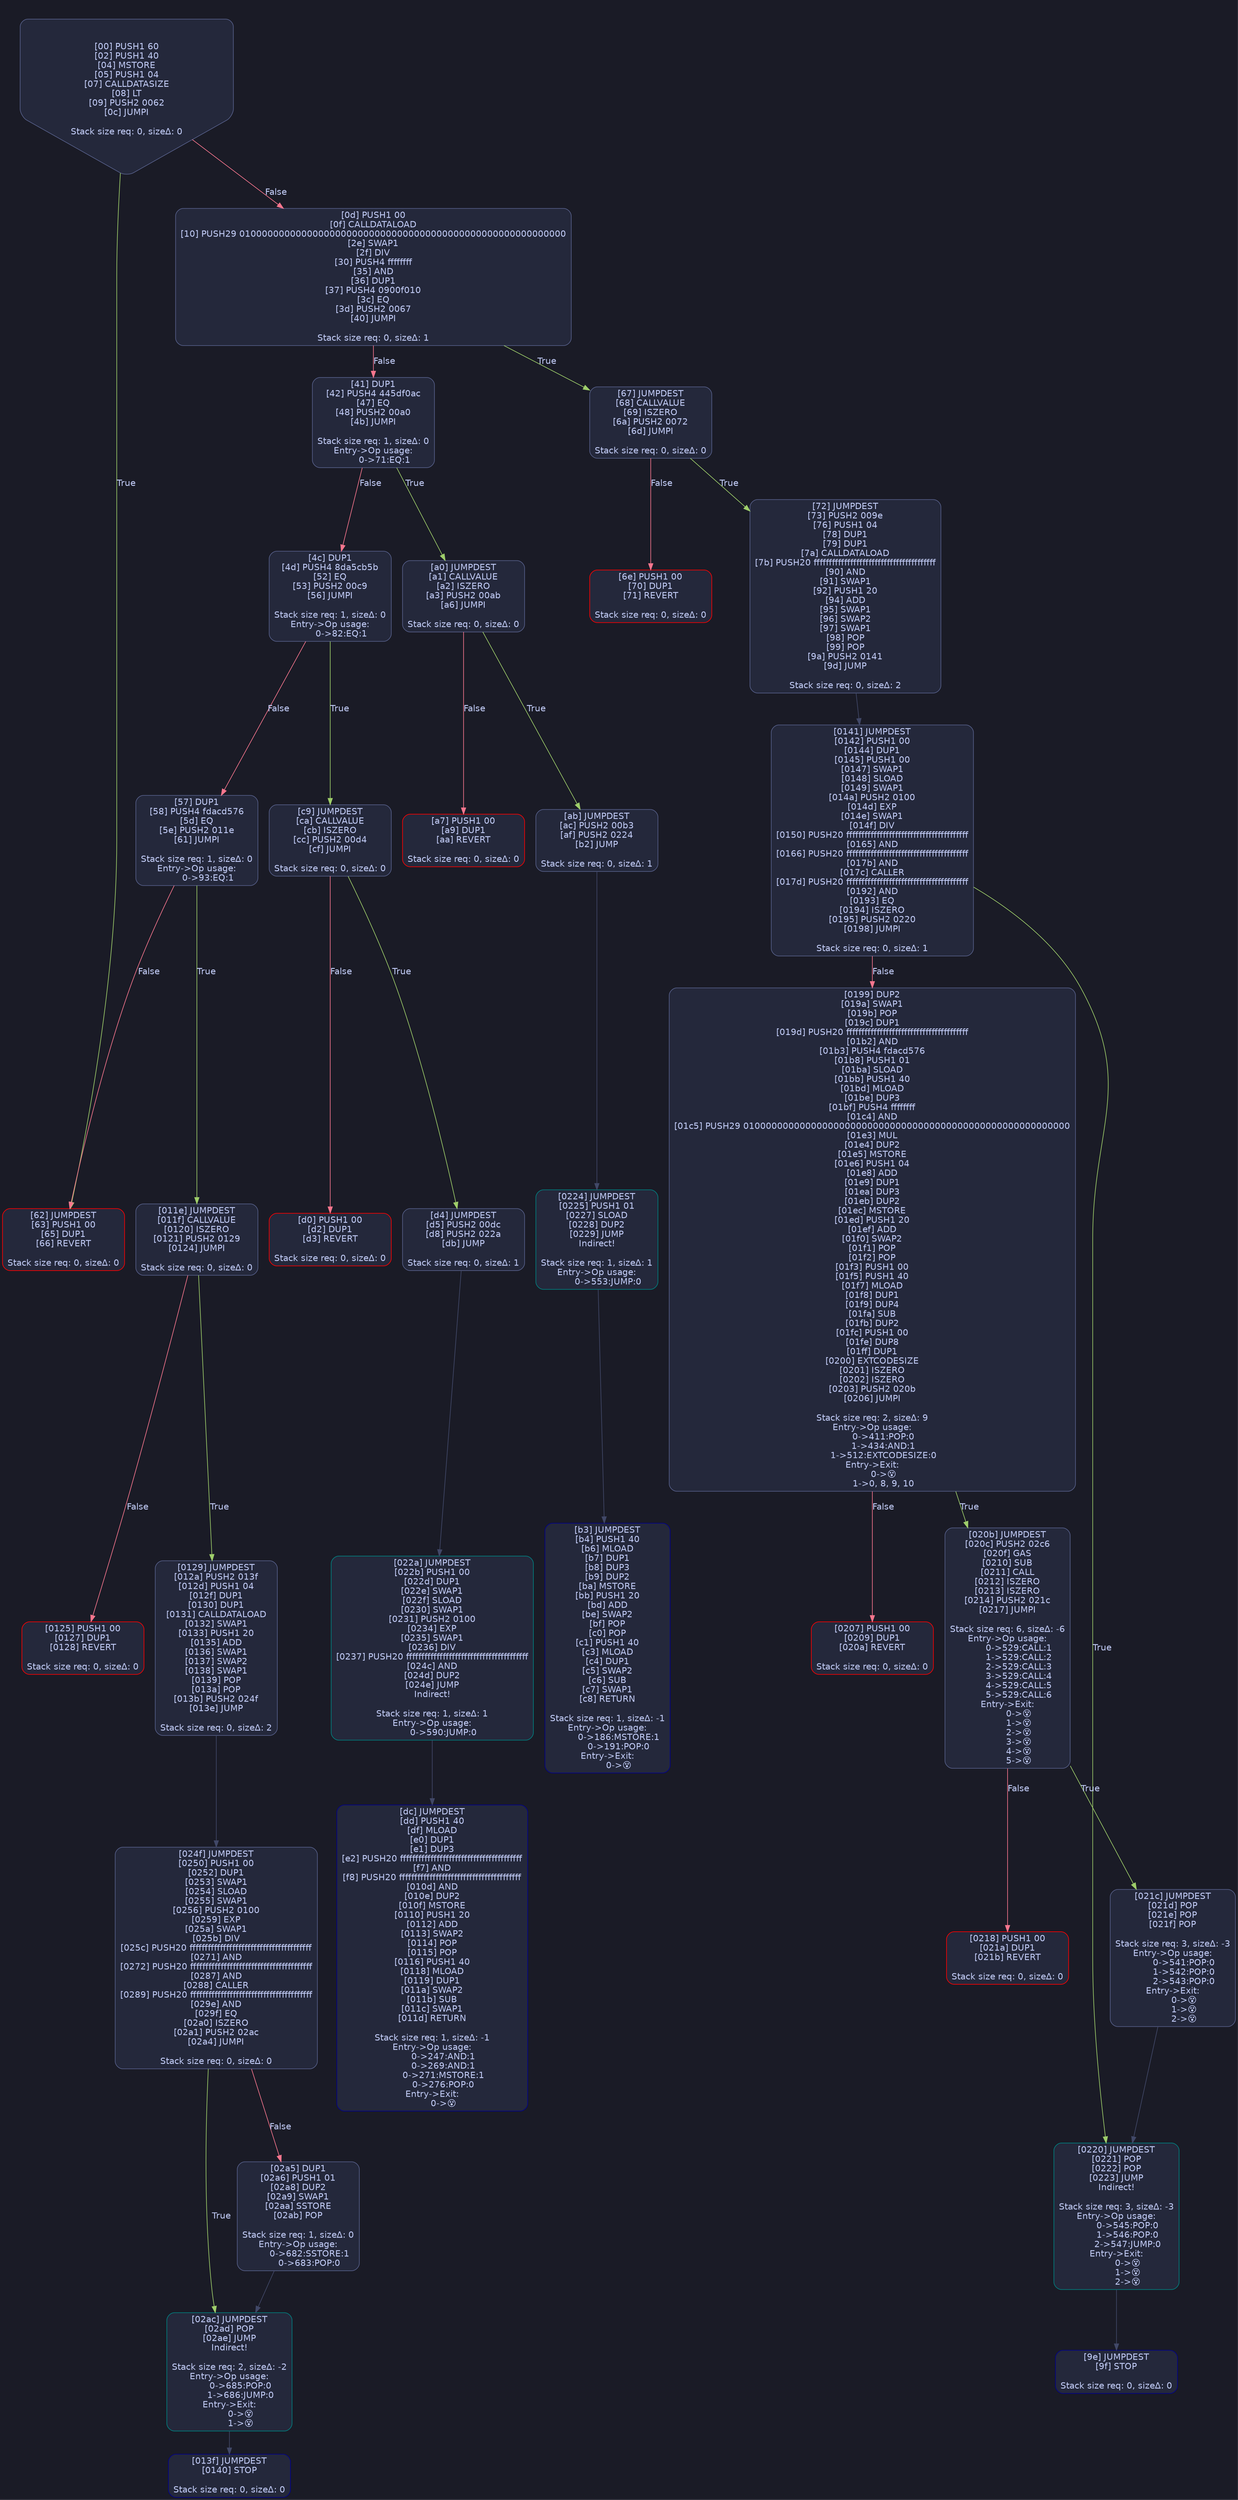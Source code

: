 digraph G {
    node [shape=box, style="filled, rounded", color="#565f89", fontcolor="#c0caf5", fontname="Helvetica", fillcolor="#24283b"];
    edge [color="#414868", fontcolor="#c0caf5", fontname="Helvetica"];
    bgcolor="#1a1b26";
    0 [ label = "[00] PUSH1 60
[02] PUSH1 40
[04] MSTORE
[05] PUSH1 04
[07] CALLDATASIZE
[08] LT
[09] PUSH2 0062
[0c] JUMPI

Stack size req: 0, sizeΔ: 0
" shape = invhouse]
    1 [ label = "[0d] PUSH1 00
[0f] CALLDATALOAD
[10] PUSH29 0100000000000000000000000000000000000000000000000000000000
[2e] SWAP1
[2f] DIV
[30] PUSH4 ffffffff
[35] AND
[36] DUP1
[37] PUSH4 0900f010
[3c] EQ
[3d] PUSH2 0067
[40] JUMPI

Stack size req: 0, sizeΔ: 1
"]
    2 [ label = "[41] DUP1
[42] PUSH4 445df0ac
[47] EQ
[48] PUSH2 00a0
[4b] JUMPI

Stack size req: 1, sizeΔ: 0
Entry->Op usage:
	0->71:EQ:1
"]
    3 [ label = "[4c] DUP1
[4d] PUSH4 8da5cb5b
[52] EQ
[53] PUSH2 00c9
[56] JUMPI

Stack size req: 1, sizeΔ: 0
Entry->Op usage:
	0->82:EQ:1
"]
    4 [ label = "[57] DUP1
[58] PUSH4 fdacd576
[5d] EQ
[5e] PUSH2 011e
[61] JUMPI

Stack size req: 1, sizeΔ: 0
Entry->Op usage:
	0->93:EQ:1
"]
    5 [ label = "[62] JUMPDEST
[63] PUSH1 00
[65] DUP1
[66] REVERT

Stack size req: 0, sizeΔ: 0
" color = "red"]
    6 [ label = "[67] JUMPDEST
[68] CALLVALUE
[69] ISZERO
[6a] PUSH2 0072
[6d] JUMPI

Stack size req: 0, sizeΔ: 0
"]
    7 [ label = "[6e] PUSH1 00
[70] DUP1
[71] REVERT

Stack size req: 0, sizeΔ: 0
" color = "red"]
    8 [ label = "[72] JUMPDEST
[73] PUSH2 009e
[76] PUSH1 04
[78] DUP1
[79] DUP1
[7a] CALLDATALOAD
[7b] PUSH20 ffffffffffffffffffffffffffffffffffffffff
[90] AND
[91] SWAP1
[92] PUSH1 20
[94] ADD
[95] SWAP1
[96] SWAP2
[97] SWAP1
[98] POP
[99] POP
[9a] PUSH2 0141
[9d] JUMP

Stack size req: 0, sizeΔ: 2
"]
    9 [ label = "[9e] JUMPDEST
[9f] STOP

Stack size req: 0, sizeΔ: 0
" color = "darkblue"]
    10 [ label = "[a0] JUMPDEST
[a1] CALLVALUE
[a2] ISZERO
[a3] PUSH2 00ab
[a6] JUMPI

Stack size req: 0, sizeΔ: 0
"]
    11 [ label = "[a7] PUSH1 00
[a9] DUP1
[aa] REVERT

Stack size req: 0, sizeΔ: 0
" color = "red"]
    12 [ label = "[ab] JUMPDEST
[ac] PUSH2 00b3
[af] PUSH2 0224
[b2] JUMP

Stack size req: 0, sizeΔ: 1
"]
    13 [ label = "[b3] JUMPDEST
[b4] PUSH1 40
[b6] MLOAD
[b7] DUP1
[b8] DUP3
[b9] DUP2
[ba] MSTORE
[bb] PUSH1 20
[bd] ADD
[be] SWAP2
[bf] POP
[c0] POP
[c1] PUSH1 40
[c3] MLOAD
[c4] DUP1
[c5] SWAP2
[c6] SUB
[c7] SWAP1
[c8] RETURN

Stack size req: 1, sizeΔ: -1
Entry->Op usage:
	0->186:MSTORE:1
	0->191:POP:0
Entry->Exit:
	0->😵
" color = "darkblue"]
    14 [ label = "[c9] JUMPDEST
[ca] CALLVALUE
[cb] ISZERO
[cc] PUSH2 00d4
[cf] JUMPI

Stack size req: 0, sizeΔ: 0
"]
    15 [ label = "[d0] PUSH1 00
[d2] DUP1
[d3] REVERT

Stack size req: 0, sizeΔ: 0
" color = "red"]
    16 [ label = "[d4] JUMPDEST
[d5] PUSH2 00dc
[d8] PUSH2 022a
[db] JUMP

Stack size req: 0, sizeΔ: 1
"]
    17 [ label = "[dc] JUMPDEST
[dd] PUSH1 40
[df] MLOAD
[e0] DUP1
[e1] DUP3
[e2] PUSH20 ffffffffffffffffffffffffffffffffffffffff
[f7] AND
[f8] PUSH20 ffffffffffffffffffffffffffffffffffffffff
[010d] AND
[010e] DUP2
[010f] MSTORE
[0110] PUSH1 20
[0112] ADD
[0113] SWAP2
[0114] POP
[0115] POP
[0116] PUSH1 40
[0118] MLOAD
[0119] DUP1
[011a] SWAP2
[011b] SUB
[011c] SWAP1
[011d] RETURN

Stack size req: 1, sizeΔ: -1
Entry->Op usage:
	0->247:AND:1
	0->269:AND:1
	0->271:MSTORE:1
	0->276:POP:0
Entry->Exit:
	0->😵
" color = "darkblue"]
    18 [ label = "[011e] JUMPDEST
[011f] CALLVALUE
[0120] ISZERO
[0121] PUSH2 0129
[0124] JUMPI

Stack size req: 0, sizeΔ: 0
"]
    19 [ label = "[0125] PUSH1 00
[0127] DUP1
[0128] REVERT

Stack size req: 0, sizeΔ: 0
" color = "red"]
    20 [ label = "[0129] JUMPDEST
[012a] PUSH2 013f
[012d] PUSH1 04
[012f] DUP1
[0130] DUP1
[0131] CALLDATALOAD
[0132] SWAP1
[0133] PUSH1 20
[0135] ADD
[0136] SWAP1
[0137] SWAP2
[0138] SWAP1
[0139] POP
[013a] POP
[013b] PUSH2 024f
[013e] JUMP

Stack size req: 0, sizeΔ: 2
"]
    21 [ label = "[013f] JUMPDEST
[0140] STOP

Stack size req: 0, sizeΔ: 0
" color = "darkblue"]
    22 [ label = "[0141] JUMPDEST
[0142] PUSH1 00
[0144] DUP1
[0145] PUSH1 00
[0147] SWAP1
[0148] SLOAD
[0149] SWAP1
[014a] PUSH2 0100
[014d] EXP
[014e] SWAP1
[014f] DIV
[0150] PUSH20 ffffffffffffffffffffffffffffffffffffffff
[0165] AND
[0166] PUSH20 ffffffffffffffffffffffffffffffffffffffff
[017b] AND
[017c] CALLER
[017d] PUSH20 ffffffffffffffffffffffffffffffffffffffff
[0192] AND
[0193] EQ
[0194] ISZERO
[0195] PUSH2 0220
[0198] JUMPI

Stack size req: 0, sizeΔ: 1
"]
    23 [ label = "[0199] DUP2
[019a] SWAP1
[019b] POP
[019c] DUP1
[019d] PUSH20 ffffffffffffffffffffffffffffffffffffffff
[01b2] AND
[01b3] PUSH4 fdacd576
[01b8] PUSH1 01
[01ba] SLOAD
[01bb] PUSH1 40
[01bd] MLOAD
[01be] DUP3
[01bf] PUSH4 ffffffff
[01c4] AND
[01c5] PUSH29 0100000000000000000000000000000000000000000000000000000000
[01e3] MUL
[01e4] DUP2
[01e5] MSTORE
[01e6] PUSH1 04
[01e8] ADD
[01e9] DUP1
[01ea] DUP3
[01eb] DUP2
[01ec] MSTORE
[01ed] PUSH1 20
[01ef] ADD
[01f0] SWAP2
[01f1] POP
[01f2] POP
[01f3] PUSH1 00
[01f5] PUSH1 40
[01f7] MLOAD
[01f8] DUP1
[01f9] DUP4
[01fa] SUB
[01fb] DUP2
[01fc] PUSH1 00
[01fe] DUP8
[01ff] DUP1
[0200] EXTCODESIZE
[0201] ISZERO
[0202] ISZERO
[0203] PUSH2 020b
[0206] JUMPI

Stack size req: 2, sizeΔ: 9
Entry->Op usage:
	0->411:POP:0
	1->434:AND:1
	1->512:EXTCODESIZE:0
Entry->Exit:
	0->😵
	1->0, 8, 9, 10
"]
    24 [ label = "[0207] PUSH1 00
[0209] DUP1
[020a] REVERT

Stack size req: 0, sizeΔ: 0
" color = "red"]
    25 [ label = "[020b] JUMPDEST
[020c] PUSH2 02c6
[020f] GAS
[0210] SUB
[0211] CALL
[0212] ISZERO
[0213] ISZERO
[0214] PUSH2 021c
[0217] JUMPI

Stack size req: 6, sizeΔ: -6
Entry->Op usage:
	0->529:CALL:1
	1->529:CALL:2
	2->529:CALL:3
	3->529:CALL:4
	4->529:CALL:5
	5->529:CALL:6
Entry->Exit:
	0->😵
	1->😵
	2->😵
	3->😵
	4->😵
	5->😵
"]
    26 [ label = "[0218] PUSH1 00
[021a] DUP1
[021b] REVERT

Stack size req: 0, sizeΔ: 0
" color = "red"]
    27 [ label = "[021c] JUMPDEST
[021d] POP
[021e] POP
[021f] POP

Stack size req: 3, sizeΔ: -3
Entry->Op usage:
	0->541:POP:0
	1->542:POP:0
	2->543:POP:0
Entry->Exit:
	0->😵
	1->😵
	2->😵
"]
    28 [ label = "[0220] JUMPDEST
[0221] POP
[0222] POP
[0223] JUMP
Indirect!

Stack size req: 3, sizeΔ: -3
Entry->Op usage:
	0->545:POP:0
	1->546:POP:0
	2->547:JUMP:0
Entry->Exit:
	0->😵
	1->😵
	2->😵
" color = "teal"]
    29 [ label = "[0224] JUMPDEST
[0225] PUSH1 01
[0227] SLOAD
[0228] DUP2
[0229] JUMP
Indirect!

Stack size req: 1, sizeΔ: 1
Entry->Op usage:
	0->553:JUMP:0
" color = "teal"]
    30 [ label = "[022a] JUMPDEST
[022b] PUSH1 00
[022d] DUP1
[022e] SWAP1
[022f] SLOAD
[0230] SWAP1
[0231] PUSH2 0100
[0234] EXP
[0235] SWAP1
[0236] DIV
[0237] PUSH20 ffffffffffffffffffffffffffffffffffffffff
[024c] AND
[024d] DUP2
[024e] JUMP
Indirect!

Stack size req: 1, sizeΔ: 1
Entry->Op usage:
	0->590:JUMP:0
" color = "teal"]
    31 [ label = "[024f] JUMPDEST
[0250] PUSH1 00
[0252] DUP1
[0253] SWAP1
[0254] SLOAD
[0255] SWAP1
[0256] PUSH2 0100
[0259] EXP
[025a] SWAP1
[025b] DIV
[025c] PUSH20 ffffffffffffffffffffffffffffffffffffffff
[0271] AND
[0272] PUSH20 ffffffffffffffffffffffffffffffffffffffff
[0287] AND
[0288] CALLER
[0289] PUSH20 ffffffffffffffffffffffffffffffffffffffff
[029e] AND
[029f] EQ
[02a0] ISZERO
[02a1] PUSH2 02ac
[02a4] JUMPI

Stack size req: 0, sizeΔ: 0
"]
    32 [ label = "[02a5] DUP1
[02a6] PUSH1 01
[02a8] DUP2
[02a9] SWAP1
[02aa] SSTORE
[02ab] POP

Stack size req: 1, sizeΔ: 0
Entry->Op usage:
	0->682:SSTORE:1
	0->683:POP:0
"]
    33 [ label = "[02ac] JUMPDEST
[02ad] POP
[02ae] JUMP
Indirect!

Stack size req: 2, sizeΔ: -2
Entry->Op usage:
	0->685:POP:0
	1->686:JUMP:0
Entry->Exit:
	0->😵
	1->😵
" color = "teal"]
    0 -> 1 [ label = "False" color = "#f7768e"]
    0 -> 5 [ label = "True" color = "#9ece6a"]
    1 -> 2 [ label = "False" color = "#f7768e"]
    1 -> 6 [ label = "True" color = "#9ece6a"]
    2 -> 3 [ label = "False" color = "#f7768e"]
    2 -> 10 [ label = "True" color = "#9ece6a"]
    3 -> 4 [ label = "False" color = "#f7768e"]
    3 -> 14 [ label = "True" color = "#9ece6a"]
    4 -> 5 [ label = "False" color = "#f7768e"]
    4 -> 18 [ label = "True" color = "#9ece6a"]
    6 -> 7 [ label = "False" color = "#f7768e"]
    6 -> 8 [ label = "True" color = "#9ece6a"]
    8 -> 22 [ ]
    10 -> 11 [ label = "False" color = "#f7768e"]
    10 -> 12 [ label = "True" color = "#9ece6a"]
    12 -> 29 [ ]
    14 -> 15 [ label = "False" color = "#f7768e"]
    14 -> 16 [ label = "True" color = "#9ece6a"]
    16 -> 30 [ ]
    18 -> 19 [ label = "False" color = "#f7768e"]
    18 -> 20 [ label = "True" color = "#9ece6a"]
    20 -> 31 [ ]
    22 -> 23 [ label = "False" color = "#f7768e"]
    22 -> 28 [ label = "True" color = "#9ece6a"]
    23 -> 24 [ label = "False" color = "#f7768e"]
    23 -> 25 [ label = "True" color = "#9ece6a"]
    25 -> 26 [ label = "False" color = "#f7768e"]
    25 -> 27 [ label = "True" color = "#9ece6a"]
    27 -> 28 [ ]
    31 -> 32 [ label = "False" color = "#f7768e"]
    31 -> 33 [ label = "True" color = "#9ece6a"]
    32 -> 33 [ ]
    28 -> 9 [ ]
    29 -> 13 [ ]
    30 -> 17 [ ]
    33 -> 21 [ ]

}
